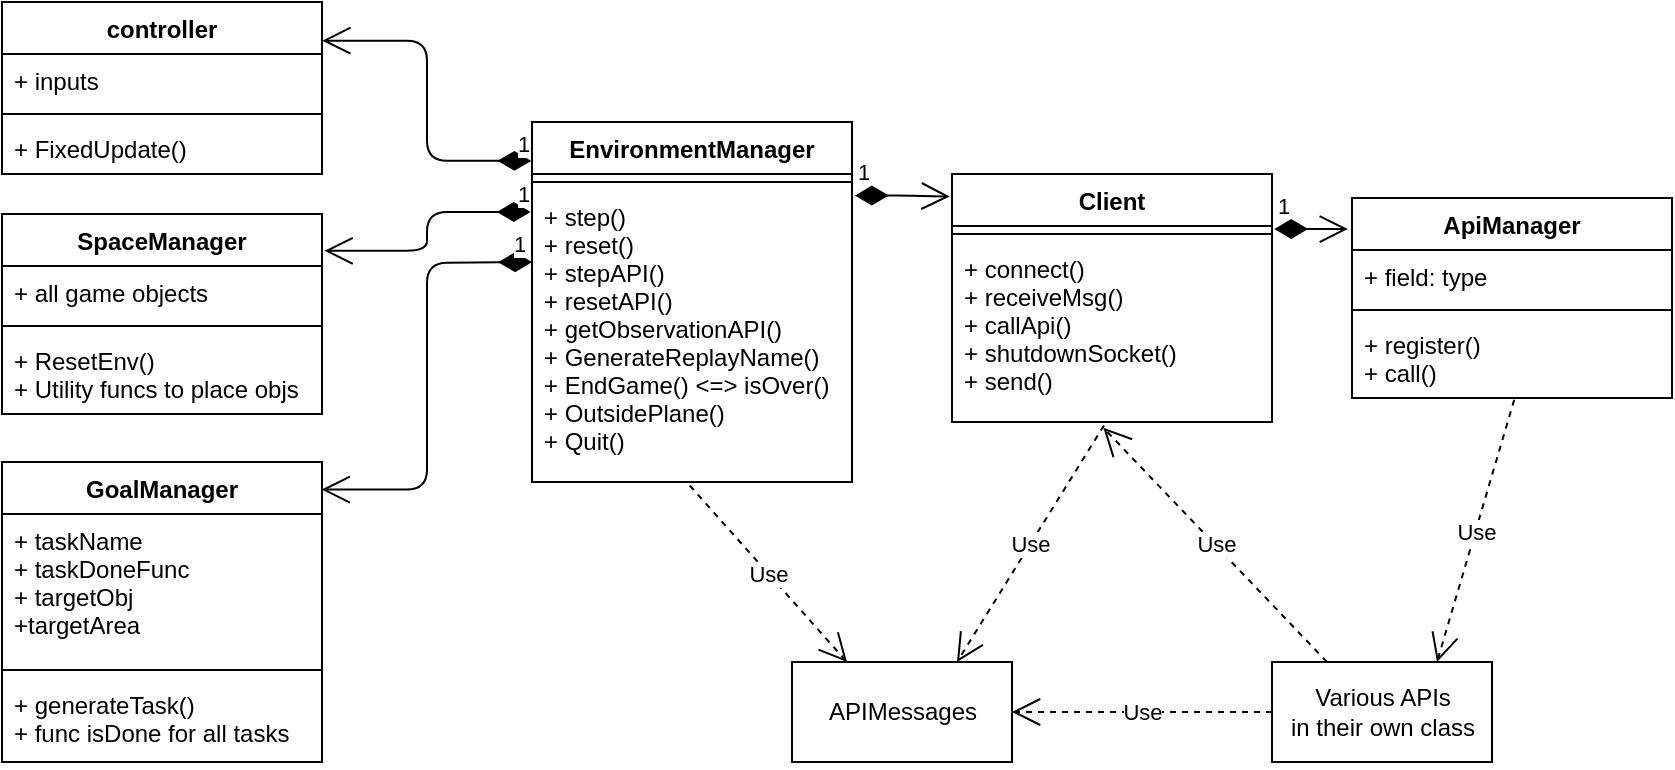 <mxfile>
    <diagram id="Kad9UA3KYufTcBPw6T0t" name="Page-1">
        <mxGraphModel dx="930" dy="521" grid="1" gridSize="10" guides="1" tooltips="1" connect="1" arrows="1" fold="1" page="1" pageScale="1" pageWidth="850" pageHeight="1100" math="0" shadow="0">
            <root>
                <mxCell id="0"/>
                <mxCell id="1" parent="0"/>
                <mxCell id="2" value="EnvironmentManager" style="swimlane;fontStyle=1;align=center;verticalAlign=top;childLayout=stackLayout;horizontal=1;startSize=26;horizontalStack=0;resizeParent=1;resizeParentMax=0;resizeLast=0;collapsible=1;marginBottom=0;" vertex="1" parent="1">
                    <mxGeometry x="610" y="180" width="160" height="180" as="geometry"/>
                </mxCell>
                <mxCell id="4" value="" style="line;strokeWidth=1;fillColor=none;align=left;verticalAlign=middle;spacingTop=-1;spacingLeft=3;spacingRight=3;rotatable=0;labelPosition=right;points=[];portConstraint=eastwest;strokeColor=inherit;" vertex="1" parent="2">
                    <mxGeometry y="26" width="160" height="8" as="geometry"/>
                </mxCell>
                <mxCell id="5" value="+ step()&#10;+ reset()&#10;+ stepAPI()&#10;+ resetAPI()&#10;+ getObservationAPI()&#10;+ GenerateReplayName()&#10;+ EndGame() &lt;=&gt; isOver()&#10;+ OutsidePlane()&#10;+ Quit()" style="text;strokeColor=none;fillColor=none;align=left;verticalAlign=top;spacingLeft=4;spacingRight=4;overflow=hidden;rotatable=0;points=[[0,0.5],[1,0.5]];portConstraint=eastwest;" vertex="1" parent="2">
                    <mxGeometry y="34" width="160" height="146" as="geometry"/>
                </mxCell>
                <mxCell id="7" value="SpaceManager" style="swimlane;fontStyle=1;align=center;verticalAlign=top;childLayout=stackLayout;horizontal=1;startSize=26;horizontalStack=0;resizeParent=1;resizeParentMax=0;resizeLast=0;collapsible=1;marginBottom=0;" vertex="1" parent="1">
                    <mxGeometry x="345" y="226" width="160" height="100" as="geometry"/>
                </mxCell>
                <mxCell id="8" value="+ all game objects" style="text;strokeColor=none;fillColor=none;align=left;verticalAlign=top;spacingLeft=4;spacingRight=4;overflow=hidden;rotatable=0;points=[[0,0.5],[1,0.5]];portConstraint=eastwest;" vertex="1" parent="7">
                    <mxGeometry y="26" width="160" height="26" as="geometry"/>
                </mxCell>
                <mxCell id="9" value="" style="line;strokeWidth=1;fillColor=none;align=left;verticalAlign=middle;spacingTop=-1;spacingLeft=3;spacingRight=3;rotatable=0;labelPosition=right;points=[];portConstraint=eastwest;strokeColor=inherit;" vertex="1" parent="7">
                    <mxGeometry y="52" width="160" height="8" as="geometry"/>
                </mxCell>
                <mxCell id="10" value="+ ResetEnv()&#10;+ Utility funcs to place objs" style="text;strokeColor=none;fillColor=none;align=left;verticalAlign=top;spacingLeft=4;spacingRight=4;overflow=hidden;rotatable=0;points=[[0,0.5],[1,0.5]];portConstraint=eastwest;" vertex="1" parent="7">
                    <mxGeometry y="60" width="160" height="40" as="geometry"/>
                </mxCell>
                <mxCell id="12" value="1" style="endArrow=open;html=1;endSize=12;startArrow=diamondThin;startSize=14;startFill=1;edgeStyle=orthogonalEdgeStyle;align=left;verticalAlign=bottom;exitX=-0.004;exitY=0.075;exitDx=0;exitDy=0;exitPerimeter=0;entryX=1.008;entryY=0.184;entryDx=0;entryDy=0;entryPerimeter=0;" edge="1" parent="1" source="5" target="7">
                    <mxGeometry x="-0.865" relative="1" as="geometry">
                        <mxPoint x="300" y="320" as="sourcePoint"/>
                        <mxPoint x="460" y="320" as="targetPoint"/>
                        <mxPoint as="offset"/>
                    </mxGeometry>
                </mxCell>
                <mxCell id="13" value="GoalManager" style="swimlane;fontStyle=1;align=center;verticalAlign=top;childLayout=stackLayout;horizontal=1;startSize=26;horizontalStack=0;resizeParent=1;resizeParentMax=0;resizeLast=0;collapsible=1;marginBottom=0;" vertex="1" parent="1">
                    <mxGeometry x="345" y="350" width="160" height="150" as="geometry"/>
                </mxCell>
                <mxCell id="14" value="+ taskName&#10;+ taskDoneFunc&#10;+ targetObj&#10;+targetArea" style="text;strokeColor=none;fillColor=none;align=left;verticalAlign=top;spacingLeft=4;spacingRight=4;overflow=hidden;rotatable=0;points=[[0,0.5],[1,0.5]];portConstraint=eastwest;" vertex="1" parent="13">
                    <mxGeometry y="26" width="160" height="74" as="geometry"/>
                </mxCell>
                <mxCell id="15" value="" style="line;strokeWidth=1;fillColor=none;align=left;verticalAlign=middle;spacingTop=-1;spacingLeft=3;spacingRight=3;rotatable=0;labelPosition=right;points=[];portConstraint=eastwest;strokeColor=inherit;" vertex="1" parent="13">
                    <mxGeometry y="100" width="160" height="8" as="geometry"/>
                </mxCell>
                <mxCell id="16" value="+ generateTask()&#10;+ func isDone for all tasks" style="text;strokeColor=none;fillColor=none;align=left;verticalAlign=top;spacingLeft=4;spacingRight=4;overflow=hidden;rotatable=0;points=[[0,0.5],[1,0.5]];portConstraint=eastwest;" vertex="1" parent="13">
                    <mxGeometry y="108" width="160" height="42" as="geometry"/>
                </mxCell>
                <mxCell id="17" value="1" style="endArrow=open;html=1;endSize=12;startArrow=diamondThin;startSize=14;startFill=1;edgeStyle=orthogonalEdgeStyle;align=left;verticalAlign=bottom;entryX=0.999;entryY=0.092;entryDx=0;entryDy=0;entryPerimeter=0;" edge="1" parent="1" target="13">
                    <mxGeometry x="-0.901" relative="1" as="geometry">
                        <mxPoint x="610" y="250" as="sourcePoint"/>
                        <mxPoint x="440" y="379" as="targetPoint"/>
                        <mxPoint as="offset"/>
                    </mxGeometry>
                </mxCell>
                <mxCell id="18" value="controller" style="swimlane;fontStyle=1;align=center;verticalAlign=top;childLayout=stackLayout;horizontal=1;startSize=26;horizontalStack=0;resizeParent=1;resizeParentMax=0;resizeLast=0;collapsible=1;marginBottom=0;" vertex="1" parent="1">
                    <mxGeometry x="345" y="120" width="160" height="86" as="geometry"/>
                </mxCell>
                <mxCell id="19" value="+ inputs" style="text;strokeColor=none;fillColor=none;align=left;verticalAlign=top;spacingLeft=4;spacingRight=4;overflow=hidden;rotatable=0;points=[[0,0.5],[1,0.5]];portConstraint=eastwest;" vertex="1" parent="18">
                    <mxGeometry y="26" width="160" height="26" as="geometry"/>
                </mxCell>
                <mxCell id="20" value="" style="line;strokeWidth=1;fillColor=none;align=left;verticalAlign=middle;spacingTop=-1;spacingLeft=3;spacingRight=3;rotatable=0;labelPosition=right;points=[];portConstraint=eastwest;strokeColor=inherit;" vertex="1" parent="18">
                    <mxGeometry y="52" width="160" height="8" as="geometry"/>
                </mxCell>
                <mxCell id="21" value="+ FixedUpdate()" style="text;strokeColor=none;fillColor=none;align=left;verticalAlign=top;spacingLeft=4;spacingRight=4;overflow=hidden;rotatable=0;points=[[0,0.5],[1,0.5]];portConstraint=eastwest;" vertex="1" parent="18">
                    <mxGeometry y="60" width="160" height="26" as="geometry"/>
                </mxCell>
                <mxCell id="22" value="1" style="endArrow=open;html=1;endSize=12;startArrow=diamondThin;startSize=14;startFill=1;edgeStyle=orthogonalEdgeStyle;align=left;verticalAlign=bottom;exitX=-0.002;exitY=0.108;exitDx=0;exitDy=0;exitPerimeter=0;entryX=1.001;entryY=0.225;entryDx=0;entryDy=0;entryPerimeter=0;" edge="1" parent="1" source="2" target="18">
                    <mxGeometry x="-0.895" y="1" relative="1" as="geometry">
                        <mxPoint x="261.12" y="255.534" as="sourcePoint"/>
                        <mxPoint x="353.08" y="254.6" as="targetPoint"/>
                        <mxPoint as="offset"/>
                    </mxGeometry>
                </mxCell>
                <mxCell id="23" value="Client" style="swimlane;fontStyle=1;align=center;verticalAlign=top;childLayout=stackLayout;horizontal=1;startSize=26;horizontalStack=0;resizeParent=1;resizeParentMax=0;resizeLast=0;collapsible=1;marginBottom=0;" vertex="1" parent="1">
                    <mxGeometry x="820" y="206" width="160" height="124" as="geometry"/>
                </mxCell>
                <mxCell id="25" value="" style="line;strokeWidth=1;fillColor=none;align=left;verticalAlign=middle;spacingTop=-1;spacingLeft=3;spacingRight=3;rotatable=0;labelPosition=right;points=[];portConstraint=eastwest;strokeColor=inherit;" vertex="1" parent="23">
                    <mxGeometry y="26" width="160" height="8" as="geometry"/>
                </mxCell>
                <mxCell id="26" value="+ connect()&#10;+ receiveMsg()&#10;+ callApi()&#10;+ shutdownSocket()&#10;+ send()" style="text;strokeColor=none;fillColor=none;align=left;verticalAlign=top;spacingLeft=4;spacingRight=4;overflow=hidden;rotatable=0;points=[[0,0.5],[1,0.5]];portConstraint=eastwest;" vertex="1" parent="23">
                    <mxGeometry y="34" width="160" height="90" as="geometry"/>
                </mxCell>
                <mxCell id="27" value="ApiManager" style="swimlane;fontStyle=1;align=center;verticalAlign=top;childLayout=stackLayout;horizontal=1;startSize=26;horizontalStack=0;resizeParent=1;resizeParentMax=0;resizeLast=0;collapsible=1;marginBottom=0;" vertex="1" parent="1">
                    <mxGeometry x="1020" y="218" width="160" height="100" as="geometry"/>
                </mxCell>
                <mxCell id="28" value="+ field: type" style="text;strokeColor=none;fillColor=none;align=left;verticalAlign=top;spacingLeft=4;spacingRight=4;overflow=hidden;rotatable=0;points=[[0,0.5],[1,0.5]];portConstraint=eastwest;" vertex="1" parent="27">
                    <mxGeometry y="26" width="160" height="26" as="geometry"/>
                </mxCell>
                <mxCell id="29" value="" style="line;strokeWidth=1;fillColor=none;align=left;verticalAlign=middle;spacingTop=-1;spacingLeft=3;spacingRight=3;rotatable=0;labelPosition=right;points=[];portConstraint=eastwest;strokeColor=inherit;" vertex="1" parent="27">
                    <mxGeometry y="52" width="160" height="8" as="geometry"/>
                </mxCell>
                <mxCell id="30" value="+ register()&#10;+ call()" style="text;strokeColor=none;fillColor=none;align=left;verticalAlign=top;spacingLeft=4;spacingRight=4;overflow=hidden;rotatable=0;points=[[0,0.5],[1,0.5]];portConstraint=eastwest;" vertex="1" parent="27">
                    <mxGeometry y="60" width="160" height="40" as="geometry"/>
                </mxCell>
                <mxCell id="31" value="1" style="endArrow=open;html=1;endSize=12;startArrow=diamondThin;startSize=14;startFill=1;edgeStyle=orthogonalEdgeStyle;align=left;verticalAlign=bottom;exitX=1.009;exitY=0.019;exitDx=0;exitDy=0;exitPerimeter=0;entryX=-0.007;entryY=0.091;entryDx=0;entryDy=0;entryPerimeter=0;" edge="1" parent="1" source="5" target="23">
                    <mxGeometry x="-1" y="3" relative="1" as="geometry">
                        <mxPoint x="750" y="250" as="sourcePoint"/>
                        <mxPoint x="910" y="250" as="targetPoint"/>
                    </mxGeometry>
                </mxCell>
                <mxCell id="32" value="1" style="endArrow=open;html=1;endSize=12;startArrow=diamondThin;startSize=14;startFill=1;edgeStyle=orthogonalEdgeStyle;align=left;verticalAlign=bottom;entryX=-0.013;entryY=0.155;entryDx=0;entryDy=0;entryPerimeter=0;exitX=1.007;exitY=0.222;exitDx=0;exitDy=0;exitPerimeter=0;" edge="1" parent="1" source="23" target="27">
                    <mxGeometry x="-1" y="3" relative="1" as="geometry">
                        <mxPoint x="980" y="230" as="sourcePoint"/>
                        <mxPoint x="1010" y="230" as="targetPoint"/>
                    </mxGeometry>
                </mxCell>
                <mxCell id="33" value="APIMessages" style="html=1;" vertex="1" parent="1">
                    <mxGeometry x="740" y="450" width="110" height="50" as="geometry"/>
                </mxCell>
                <mxCell id="34" value="Use" style="endArrow=open;endSize=12;dashed=1;html=1;exitX=0.475;exitY=1.019;exitDx=0;exitDy=0;exitPerimeter=0;entryX=0.75;entryY=0;entryDx=0;entryDy=0;" edge="1" parent="1" source="26" target="33">
                    <mxGeometry width="160" relative="1" as="geometry">
                        <mxPoint x="910" y="380" as="sourcePoint"/>
                        <mxPoint x="1070" y="380" as="targetPoint"/>
                    </mxGeometry>
                </mxCell>
                <mxCell id="35" value="Use" style="endArrow=open;endSize=12;dashed=1;html=1;exitX=0.493;exitY=1.012;exitDx=0;exitDy=0;exitPerimeter=0;entryX=0.25;entryY=0;entryDx=0;entryDy=0;" edge="1" parent="1" source="5" target="33">
                    <mxGeometry width="160" relative="1" as="geometry">
                        <mxPoint x="906" y="341.71" as="sourcePoint"/>
                        <mxPoint x="913.014" y="430" as="targetPoint"/>
                    </mxGeometry>
                </mxCell>
                <mxCell id="36" value="Various APIs&lt;br&gt;in their own class" style="html=1;" vertex="1" parent="1">
                    <mxGeometry x="980" y="450" width="110" height="50" as="geometry"/>
                </mxCell>
                <mxCell id="37" value="Use" style="endArrow=open;endSize=12;dashed=1;html=1;exitX=0.507;exitY=1.022;exitDx=0;exitDy=0;exitPerimeter=0;entryX=0.75;entryY=0;entryDx=0;entryDy=0;" edge="1" parent="1" source="30" target="36">
                    <mxGeometry width="160" relative="1" as="geometry">
                        <mxPoint x="906" y="341.71" as="sourcePoint"/>
                        <mxPoint x="1280" y="400" as="targetPoint"/>
                    </mxGeometry>
                </mxCell>
                <mxCell id="38" value="Use" style="endArrow=open;endSize=12;dashed=1;html=1;exitX=0.25;exitY=0;exitDx=0;exitDy=0;entryX=0.473;entryY=1.032;entryDx=0;entryDy=0;entryPerimeter=0;" edge="1" parent="1" source="36" target="26">
                    <mxGeometry width="160" relative="1" as="geometry">
                        <mxPoint x="1111.12" y="328.88" as="sourcePoint"/>
                        <mxPoint x="1285" y="430" as="targetPoint"/>
                    </mxGeometry>
                </mxCell>
                <mxCell id="39" value="Use" style="endArrow=open;endSize=12;dashed=1;html=1;exitX=0;exitY=0.5;exitDx=0;exitDy=0;entryX=1;entryY=0.5;entryDx=0;entryDy=0;" edge="1" parent="1" source="36" target="33">
                    <mxGeometry width="160" relative="1" as="geometry">
                        <mxPoint x="906" y="341.71" as="sourcePoint"/>
                        <mxPoint x="832.5" y="460.0" as="targetPoint"/>
                    </mxGeometry>
                </mxCell>
            </root>
        </mxGraphModel>
    </diagram>
</mxfile>